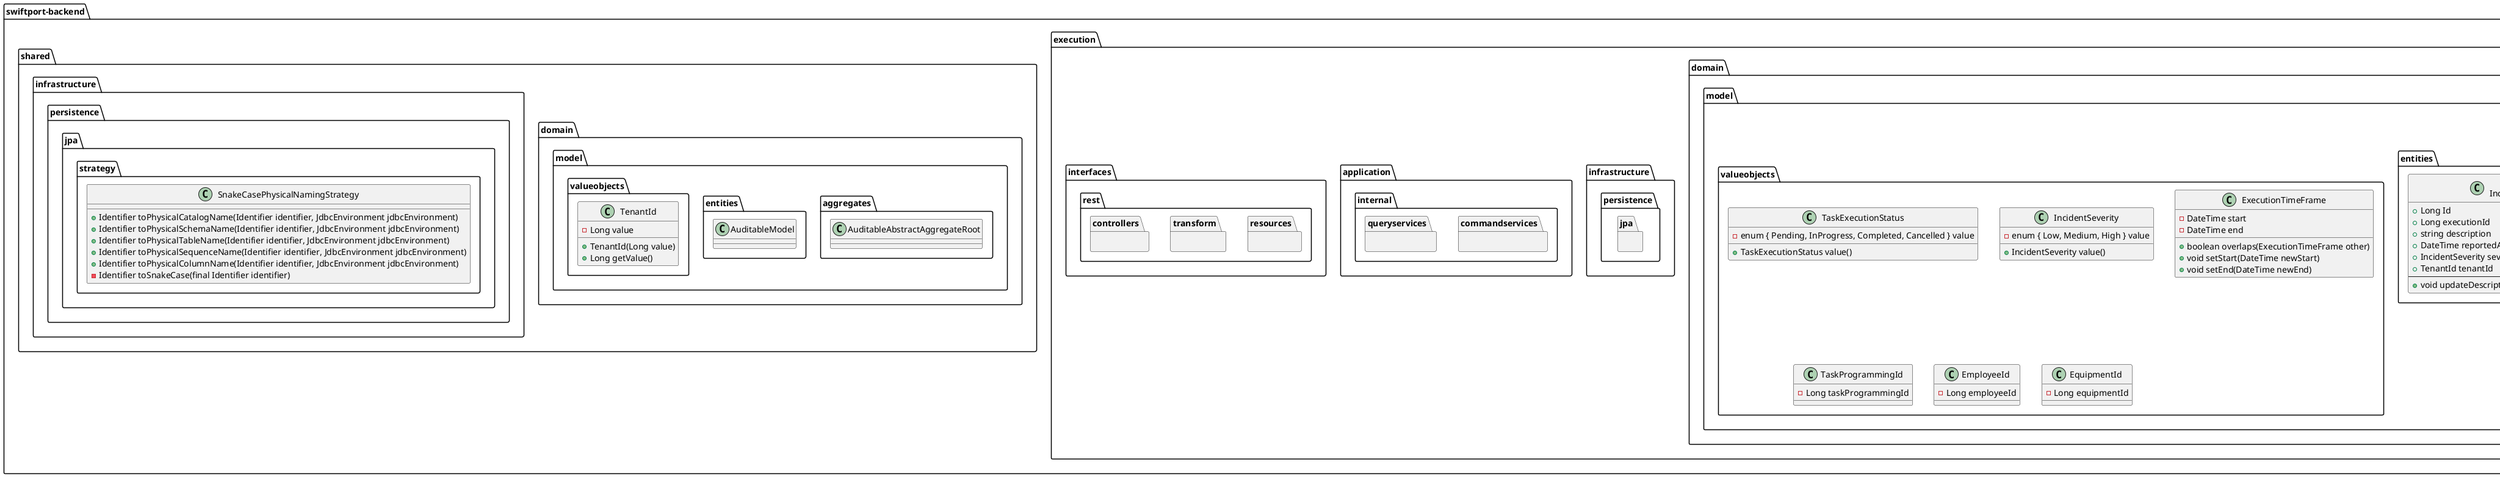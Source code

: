 @startuml
package swiftport-backend as swiftport_backend {
    ' Bounded Context
    package execution {
        package domain.model {
          package aggregates {
          'Al momento de creación asume los valores que tenía el taskProgramming por defecto
            class Execution <<Aggregate>> {
              + Long Id
              + TaskProgrammingId taskProgrammingId
              + TaskExecutionStatus status
              + ExecutionTimeFrame executionTimeFrame
              + List<IncidentReport> incidents
              + List<EmployeeId> executedByEmployees // Lista de empleados que realmente ejecutaron la actividad
              + List <EquipmentId> executedWithEquipments // Lista de equipments que realmente fueron utilizados
              + String modificationsReason // Razón de la modificación, si hubo cambios
              + TenantId tenantId
              --
              + void updateStatus(TaskExecutionStatus newStatus)
              + void addIncident(IncidentReport incident)
              + void addExecutedEmployee(Long employeeId) // Método para añadir empleado ejecutante
              + void reportModifications(String reason) // Método para reportar modificación
            }
          }

          package entities {
            class IncidentReport <<Entity>> {
              + Long Id
              + Long executionId
              + string description
              + DateTime reportedAt
              + IncidentSeverity severity
              + TenantId tenantId
              --
              + void updateDescription(string newDescription)
            }

          }

          package valueobjects {
            class TaskExecutionStatus {
              - enum { Pending, InProgress, Completed, Cancelled } value
              + TaskExecutionStatus value()
            }

            class IncidentSeverity {
              - enum { Low, Medium, High } value
              + IncidentSeverity value()
            }

            class ExecutionTimeFrame {
              - DateTime start
              - DateTime end
              + boolean overlaps(ExecutionTimeFrame other)
              + void setStart(DateTime newStart)
              + void setEnd(DateTime newEnd)
            }
            class TaskProgrammingId {
                - Long taskProgrammingId
            }
            class EmployeeId {
                - Long employeeId
            }
            class EquipmentId {
                - Long equipmentId
            }
          }
        }

        package infrastructure {
            package persistence {
                package jpa {
                    ' Interfaces que implementan el patrón Repository para la persistencia de datos
                }
            }
        }

        package application {
            package internal {
                package commandservices {
                    ' Clases que implementan las interfaces de servicios de comandos, ejecutando lógica de negocios relacionada con cambios de estado
                }
                package queryservices {
                    ' Clases que implementan las interfaces de servicios de consultas, para la obtención de datos del sistema
                }
            }
        }

        package interfaces {
            package rest {
                package resources {
                    ' Clases de tipo record que funcionan como DTOs (Data Transfer Objects), siguiendo los principios REST (se tratan como recursos)
                }
                package transform {
                    ' Clases con métodos estáticos para mapear entre recursos, comandos, consultas o entidades
                    ' Equivalente al patrón Assembler, puede ser denominado de esta manera
                }
                package controllers {
                    ' Clases que exponen los endpoints REST del sistema, permitiendo la interacción con el cliente
                }
            }
        }
    }

    package shared {
        package domain.model {
            package aggregates {
                class AuditableAbstractAggregateRoot {
                    ' Clase base para los agregados auditable, gestionando operaciones comunes
                }
            }
            package entities {
                class AuditableModel {
                    ' Entidad base que permite rastrear la auditoría de los cambios en los modelos
                }
            }
            package valueobjects {
                class TenantId {
                    - Long value
                    + TenantId(Long value)
                    + Long getValue()
                }
            }
        }
        package infrastructure.persistence.jpa.strategy {
            class SnakeCasePhysicalNamingStrategy {
                ' Estrategia de nombrado físico que convierte los identificadores a formato snake_case en la base de datos
                + Identifier toPhysicalCatalogName(Identifier identifier, JdbcEnvironment jdbcEnvironment)
                + Identifier toPhysicalSchemaName(Identifier identifier, JdbcEnvironment jdbcEnvironment)
                + Identifier toPhysicalTableName(Identifier identifier, JdbcEnvironment jdbcEnvironment)
                + Identifier toPhysicalSequenceName(Identifier identifier, JdbcEnvironment jdbcEnvironment)
                + Identifier toPhysicalColumnName(Identifier identifier, JdbcEnvironment jdbcEnvironment)
                - Identifier toSnakeCase(final Identifier identifier)
            }
        }
    }
}

package org.hibernate.boot.model.naming {
    interface PhysicalNamingStrategy {
        ' Interfaz para la estrategia de nombrado físico, utilizada para personalizar los nombres de las entidades en la base de datos
    }
}

@enduml
